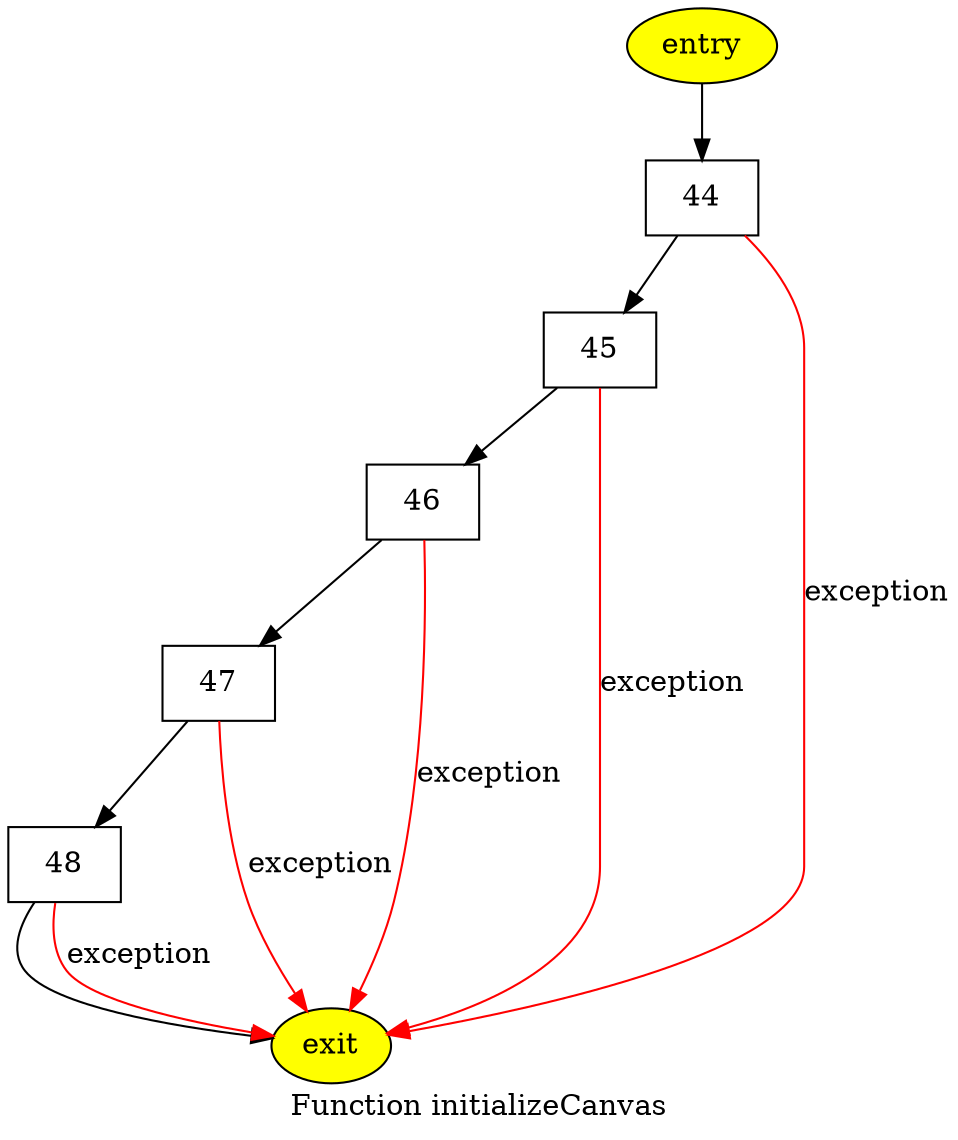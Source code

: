 digraph CFG {
node [shape="box"]
label = "Function initializeCanvas"
n40 [label="entry", shape="ellipse", style="filled", fillcolor="yellow"]
n41 [label="44"]
n42 [label="45"]
n43 [label="46"]
n44 [label="47"]
n45 [label="48"]
n46 [label="exit", shape="ellipse", style="filled", fillcolor="yellow"]
n40 -> n41 []
n41 -> n42 []
n41 -> n46 [color="red", label="exception"]
n42 -> n43 []
n42 -> n46 [color="red", label="exception"]
n43 -> n44 []
n43 -> n46 [color="red", label="exception"]
n44 -> n45 []
n44 -> n46 [color="red", label="exception"]
n45 -> n46 []
n45 -> n46 [color="red", label="exception"]
}